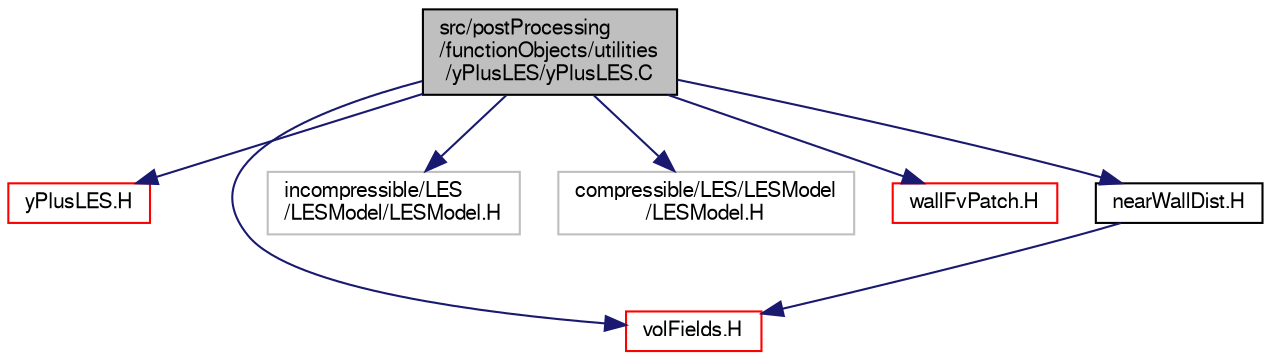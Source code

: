 digraph "src/postProcessing/functionObjects/utilities/yPlusLES/yPlusLES.C"
{
  bgcolor="transparent";
  edge [fontname="FreeSans",fontsize="10",labelfontname="FreeSans",labelfontsize="10"];
  node [fontname="FreeSans",fontsize="10",shape=record];
  Node1 [label="src/postProcessing\l/functionObjects/utilities\l/yPlusLES/yPlusLES.C",height=0.2,width=0.4,color="black", fillcolor="grey75", style="filled" fontcolor="black"];
  Node1 -> Node2 [color="midnightblue",fontsize="10",style="solid",fontname="FreeSans"];
  Node2 [label="yPlusLES.H",height=0.2,width=0.4,color="red",URL="$a08949.html"];
  Node1 -> Node3 [color="midnightblue",fontsize="10",style="solid",fontname="FreeSans"];
  Node3 [label="volFields.H",height=0.2,width=0.4,color="red",URL="$a05178.html"];
  Node1 -> Node4 [color="midnightblue",fontsize="10",style="solid",fontname="FreeSans"];
  Node4 [label="incompressible/LES\l/LESModel/LESModel.H",height=0.2,width=0.4,color="grey75"];
  Node1 -> Node5 [color="midnightblue",fontsize="10",style="solid",fontname="FreeSans"];
  Node5 [label="compressible/LES/LESModel\l/LESModel.H",height=0.2,width=0.4,color="grey75"];
  Node1 -> Node6 [color="midnightblue",fontsize="10",style="solid",fontname="FreeSans"];
  Node6 [label="wallFvPatch.H",height=0.2,width=0.4,color="red",URL="$a05488.html"];
  Node1 -> Node7 [color="midnightblue",fontsize="10",style="solid",fontname="FreeSans"];
  Node7 [label="nearWallDist.H",height=0.2,width=0.4,color="black",URL="$a05499.html"];
  Node7 -> Node3 [color="midnightblue",fontsize="10",style="solid",fontname="FreeSans"];
}
